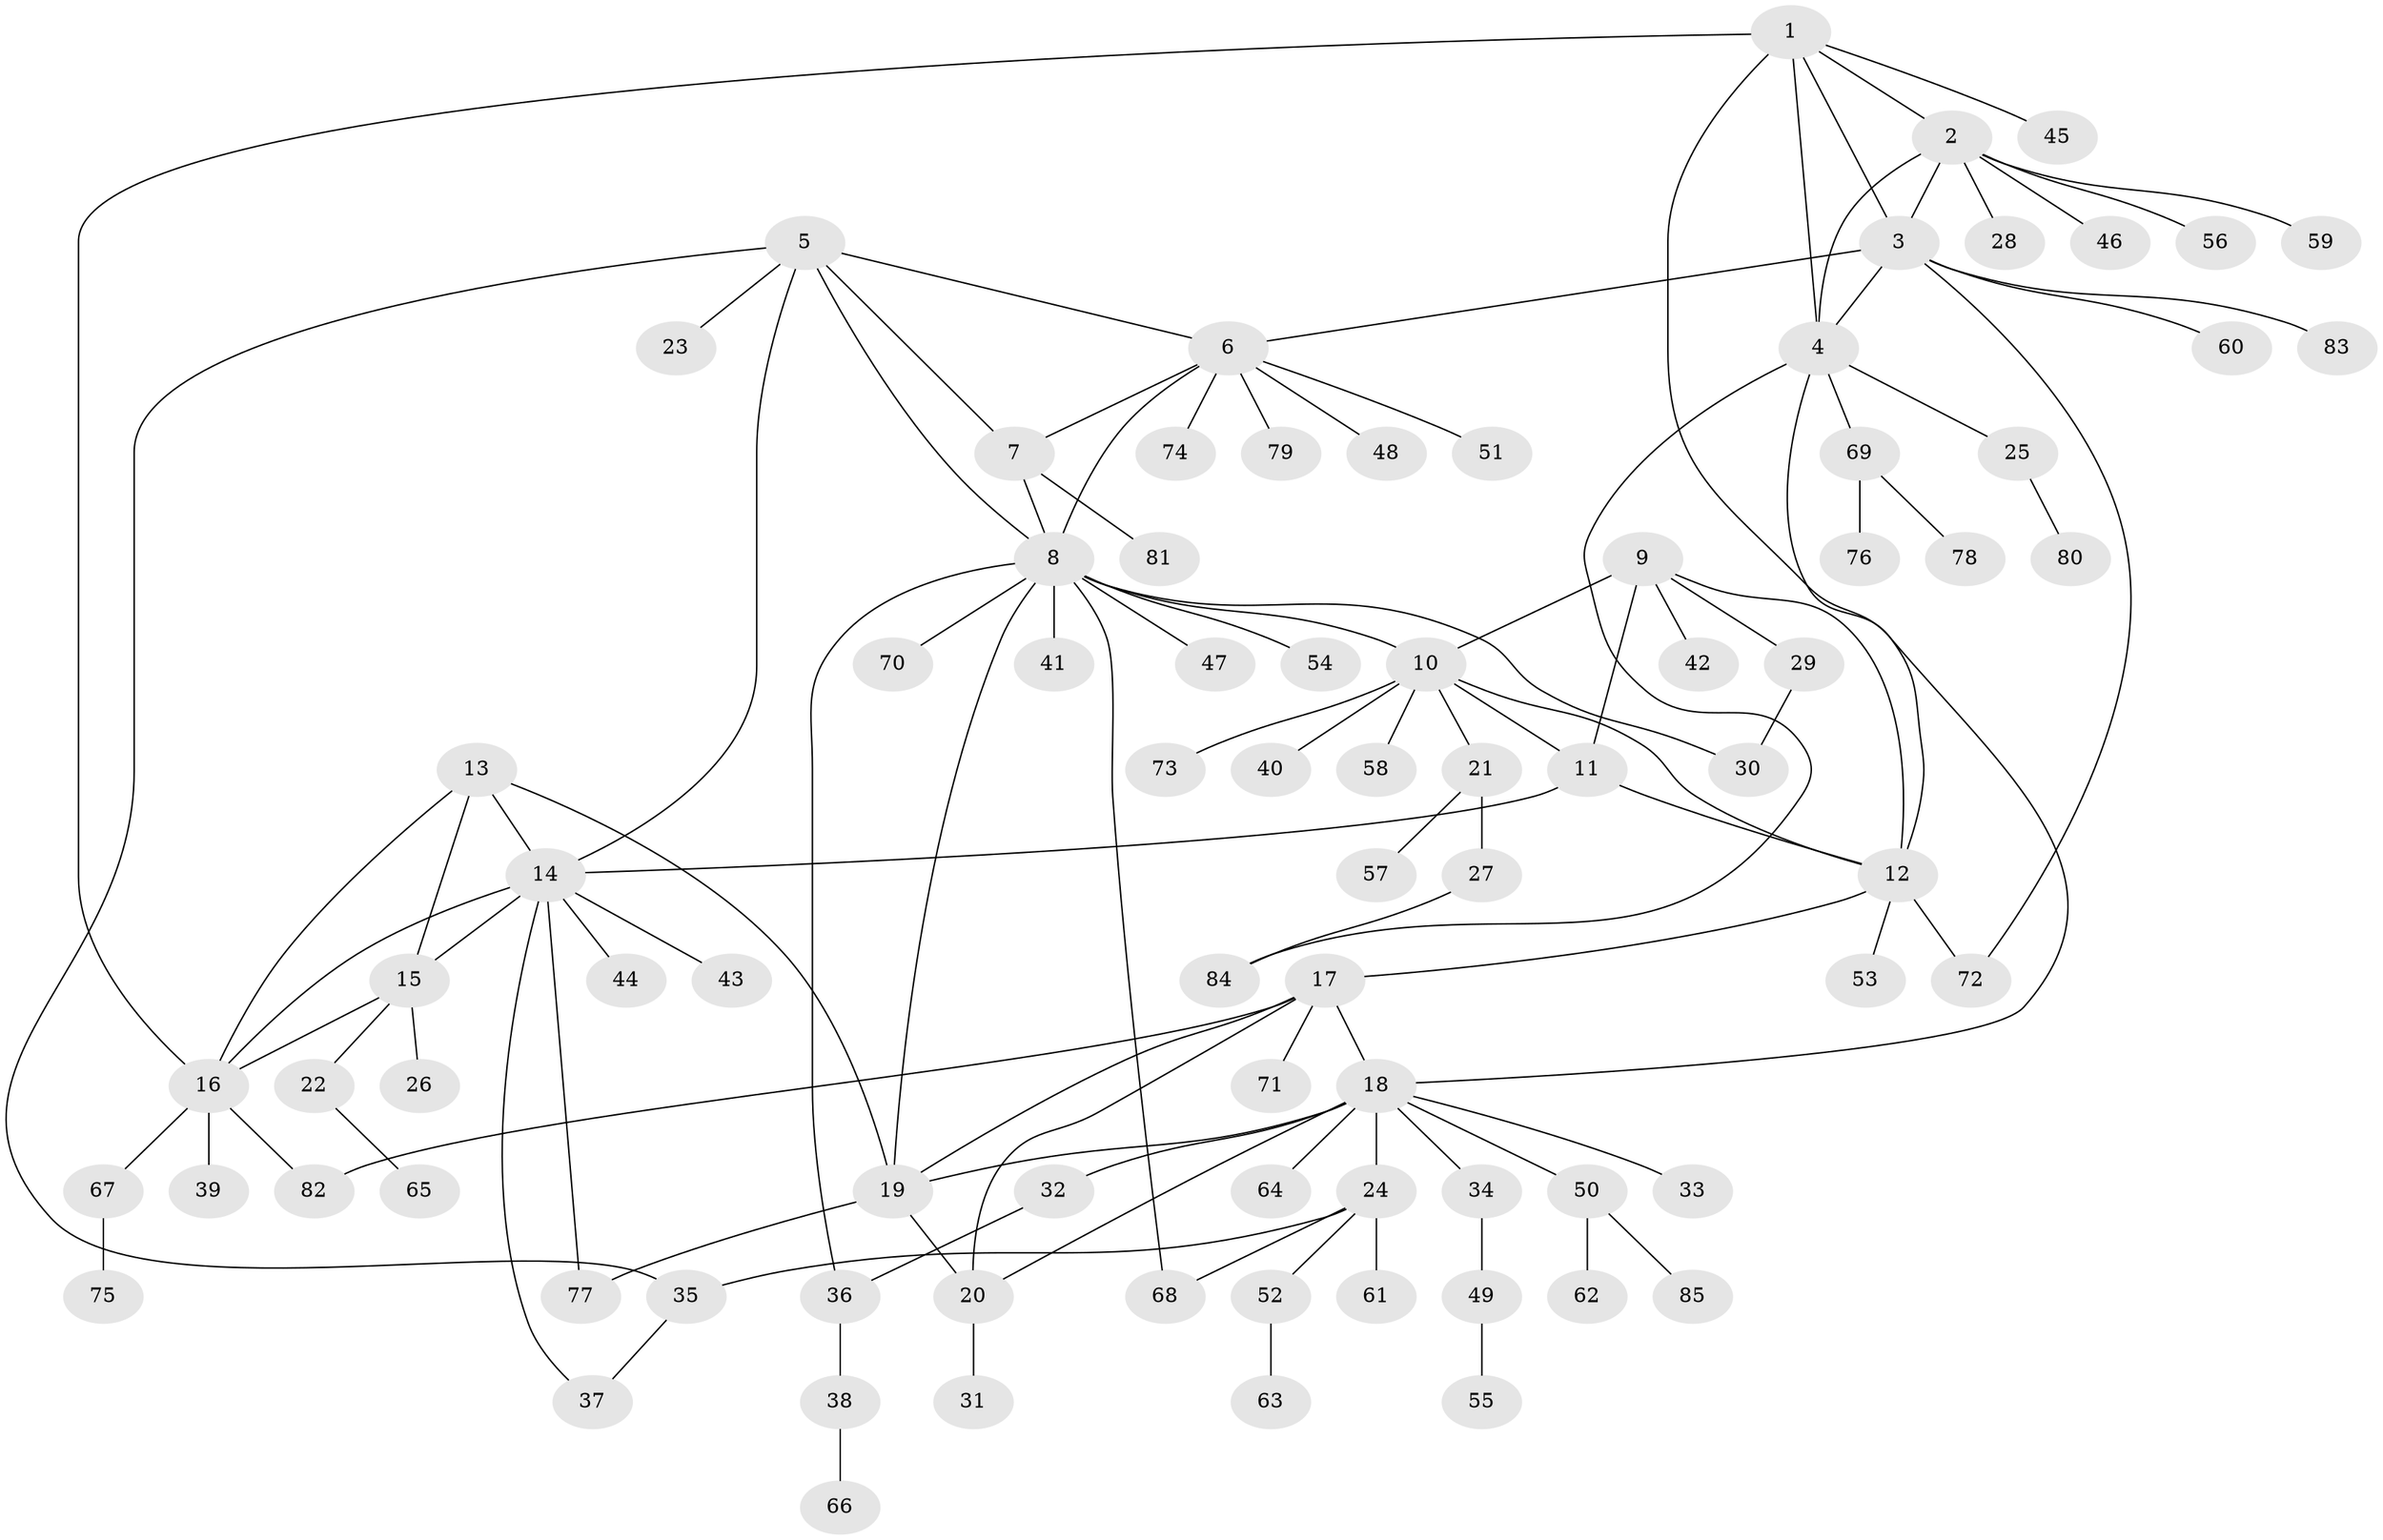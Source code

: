 // coarse degree distribution, {3: 0.08, 1: 0.76, 13: 0.04, 4: 0.04, 5: 0.04, 7: 0.04}
// Generated by graph-tools (version 1.1) at 2025/58/03/04/25 21:58:27]
// undirected, 85 vertices, 114 edges
graph export_dot {
graph [start="1"]
  node [color=gray90,style=filled];
  1;
  2;
  3;
  4;
  5;
  6;
  7;
  8;
  9;
  10;
  11;
  12;
  13;
  14;
  15;
  16;
  17;
  18;
  19;
  20;
  21;
  22;
  23;
  24;
  25;
  26;
  27;
  28;
  29;
  30;
  31;
  32;
  33;
  34;
  35;
  36;
  37;
  38;
  39;
  40;
  41;
  42;
  43;
  44;
  45;
  46;
  47;
  48;
  49;
  50;
  51;
  52;
  53;
  54;
  55;
  56;
  57;
  58;
  59;
  60;
  61;
  62;
  63;
  64;
  65;
  66;
  67;
  68;
  69;
  70;
  71;
  72;
  73;
  74;
  75;
  76;
  77;
  78;
  79;
  80;
  81;
  82;
  83;
  84;
  85;
  1 -- 2;
  1 -- 3;
  1 -- 4;
  1 -- 16;
  1 -- 18;
  1 -- 45;
  2 -- 3;
  2 -- 4;
  2 -- 28;
  2 -- 46;
  2 -- 56;
  2 -- 59;
  3 -- 4;
  3 -- 6;
  3 -- 60;
  3 -- 72;
  3 -- 83;
  4 -- 12;
  4 -- 25;
  4 -- 69;
  4 -- 84;
  5 -- 6;
  5 -- 7;
  5 -- 8;
  5 -- 14;
  5 -- 23;
  5 -- 35;
  6 -- 7;
  6 -- 8;
  6 -- 48;
  6 -- 51;
  6 -- 74;
  6 -- 79;
  7 -- 8;
  7 -- 81;
  8 -- 10;
  8 -- 19;
  8 -- 30;
  8 -- 36;
  8 -- 41;
  8 -- 47;
  8 -- 54;
  8 -- 68;
  8 -- 70;
  9 -- 10;
  9 -- 11;
  9 -- 12;
  9 -- 29;
  9 -- 42;
  10 -- 11;
  10 -- 12;
  10 -- 21;
  10 -- 40;
  10 -- 58;
  10 -- 73;
  11 -- 12;
  11 -- 14;
  12 -- 17;
  12 -- 53;
  12 -- 72;
  13 -- 14;
  13 -- 15;
  13 -- 16;
  13 -- 19;
  14 -- 15;
  14 -- 16;
  14 -- 37;
  14 -- 43;
  14 -- 44;
  14 -- 77;
  15 -- 16;
  15 -- 22;
  15 -- 26;
  16 -- 39;
  16 -- 67;
  16 -- 82;
  17 -- 18;
  17 -- 19;
  17 -- 20;
  17 -- 71;
  17 -- 82;
  18 -- 19;
  18 -- 20;
  18 -- 24;
  18 -- 32;
  18 -- 33;
  18 -- 34;
  18 -- 50;
  18 -- 64;
  19 -- 20;
  19 -- 77;
  20 -- 31;
  21 -- 27;
  21 -- 57;
  22 -- 65;
  24 -- 35;
  24 -- 52;
  24 -- 61;
  24 -- 68;
  25 -- 80;
  27 -- 84;
  29 -- 30;
  32 -- 36;
  34 -- 49;
  35 -- 37;
  36 -- 38;
  38 -- 66;
  49 -- 55;
  50 -- 62;
  50 -- 85;
  52 -- 63;
  67 -- 75;
  69 -- 76;
  69 -- 78;
}
